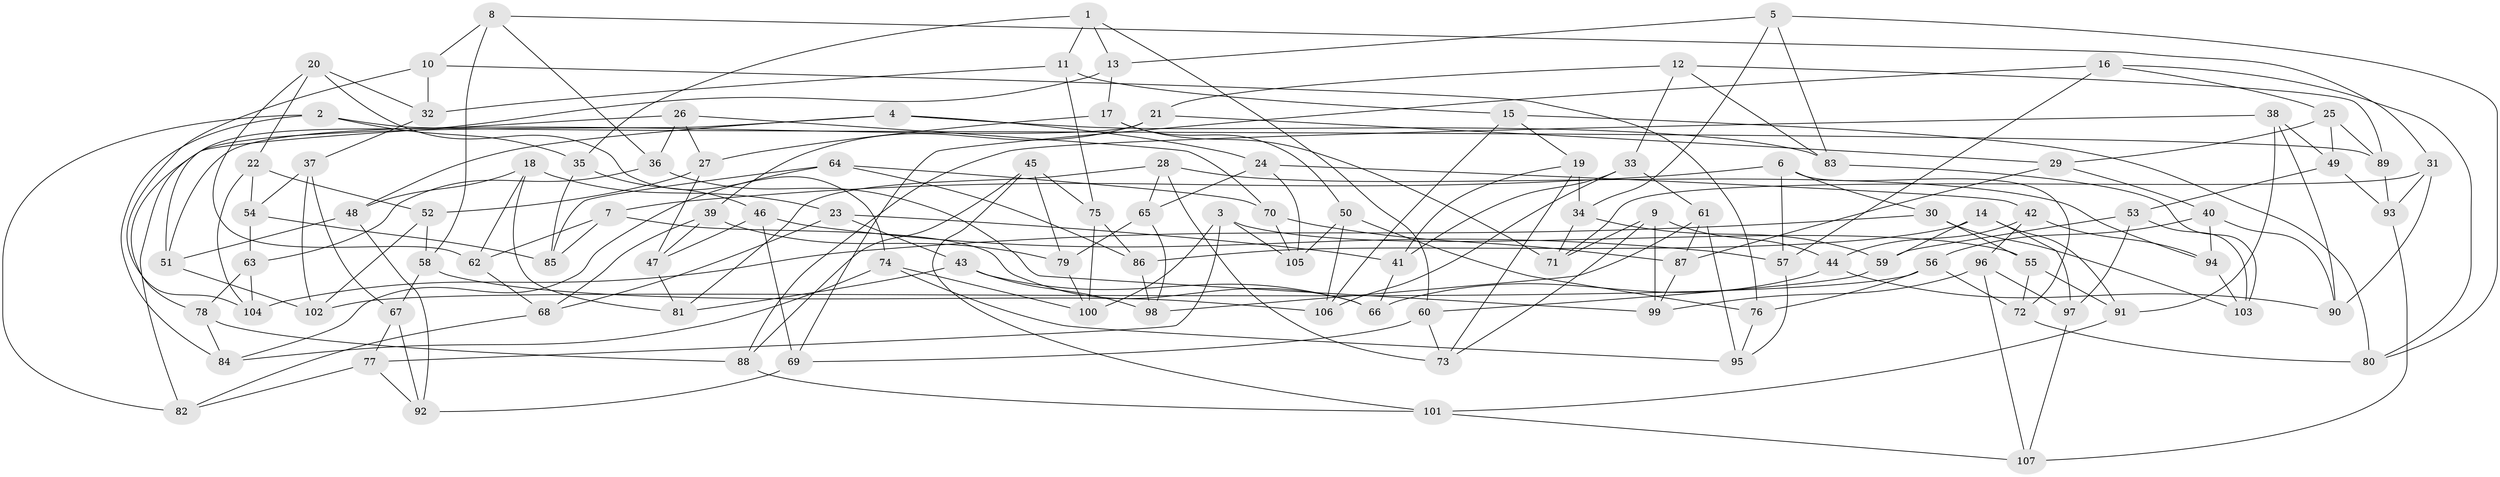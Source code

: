 // coarse degree distribution, {6: 0.6507936507936508, 4: 0.2857142857142857, 5: 0.047619047619047616, 3: 0.015873015873015872}
// Generated by graph-tools (version 1.1) at 2025/42/03/06/25 10:42:19]
// undirected, 107 vertices, 214 edges
graph export_dot {
graph [start="1"]
  node [color=gray90,style=filled];
  1;
  2;
  3;
  4;
  5;
  6;
  7;
  8;
  9;
  10;
  11;
  12;
  13;
  14;
  15;
  16;
  17;
  18;
  19;
  20;
  21;
  22;
  23;
  24;
  25;
  26;
  27;
  28;
  29;
  30;
  31;
  32;
  33;
  34;
  35;
  36;
  37;
  38;
  39;
  40;
  41;
  42;
  43;
  44;
  45;
  46;
  47;
  48;
  49;
  50;
  51;
  52;
  53;
  54;
  55;
  56;
  57;
  58;
  59;
  60;
  61;
  62;
  63;
  64;
  65;
  66;
  67;
  68;
  69;
  70;
  71;
  72;
  73;
  74;
  75;
  76;
  77;
  78;
  79;
  80;
  81;
  82;
  83;
  84;
  85;
  86;
  87;
  88;
  89;
  90;
  91;
  92;
  93;
  94;
  95;
  96;
  97;
  98;
  99;
  100;
  101;
  102;
  103;
  104;
  105;
  106;
  107;
  1 -- 13;
  1 -- 60;
  1 -- 35;
  1 -- 11;
  2 -- 89;
  2 -- 35;
  2 -- 84;
  2 -- 82;
  3 -- 77;
  3 -- 105;
  3 -- 100;
  3 -- 55;
  4 -- 24;
  4 -- 83;
  4 -- 82;
  4 -- 48;
  5 -- 13;
  5 -- 34;
  5 -- 83;
  5 -- 80;
  6 -- 30;
  6 -- 7;
  6 -- 57;
  6 -- 72;
  7 -- 62;
  7 -- 85;
  7 -- 66;
  8 -- 36;
  8 -- 10;
  8 -- 58;
  8 -- 31;
  9 -- 99;
  9 -- 71;
  9 -- 44;
  9 -- 73;
  10 -- 76;
  10 -- 104;
  10 -- 32;
  11 -- 75;
  11 -- 32;
  11 -- 15;
  12 -- 83;
  12 -- 89;
  12 -- 21;
  12 -- 33;
  13 -- 17;
  13 -- 51;
  14 -- 86;
  14 -- 59;
  14 -- 97;
  14 -- 91;
  15 -- 80;
  15 -- 19;
  15 -- 106;
  16 -- 69;
  16 -- 25;
  16 -- 80;
  16 -- 57;
  17 -- 71;
  17 -- 50;
  17 -- 27;
  18 -- 62;
  18 -- 23;
  18 -- 48;
  18 -- 81;
  19 -- 34;
  19 -- 73;
  19 -- 41;
  20 -- 74;
  20 -- 32;
  20 -- 22;
  20 -- 62;
  21 -- 29;
  21 -- 39;
  21 -- 51;
  22 -- 104;
  22 -- 52;
  22 -- 54;
  23 -- 68;
  23 -- 43;
  23 -- 41;
  24 -- 42;
  24 -- 65;
  24 -- 105;
  25 -- 49;
  25 -- 29;
  25 -- 89;
  26 -- 70;
  26 -- 27;
  26 -- 36;
  26 -- 78;
  27 -- 52;
  27 -- 47;
  28 -- 94;
  28 -- 81;
  28 -- 65;
  28 -- 73;
  29 -- 87;
  29 -- 40;
  30 -- 103;
  30 -- 104;
  30 -- 55;
  31 -- 71;
  31 -- 90;
  31 -- 93;
  32 -- 37;
  33 -- 106;
  33 -- 61;
  33 -- 41;
  34 -- 59;
  34 -- 71;
  35 -- 46;
  35 -- 85;
  36 -- 99;
  36 -- 63;
  37 -- 67;
  37 -- 102;
  37 -- 54;
  38 -- 88;
  38 -- 90;
  38 -- 91;
  38 -- 49;
  39 -- 79;
  39 -- 68;
  39 -- 47;
  40 -- 94;
  40 -- 56;
  40 -- 90;
  41 -- 66;
  42 -- 96;
  42 -- 44;
  42 -- 94;
  43 -- 98;
  43 -- 66;
  43 -- 81;
  44 -- 90;
  44 -- 66;
  45 -- 75;
  45 -- 79;
  45 -- 101;
  45 -- 88;
  46 -- 57;
  46 -- 47;
  46 -- 69;
  47 -- 81;
  48 -- 51;
  48 -- 92;
  49 -- 53;
  49 -- 93;
  50 -- 105;
  50 -- 106;
  50 -- 76;
  51 -- 102;
  52 -- 58;
  52 -- 102;
  53 -- 59;
  53 -- 103;
  53 -- 97;
  54 -- 85;
  54 -- 63;
  55 -- 72;
  55 -- 91;
  56 -- 72;
  56 -- 76;
  56 -- 102;
  57 -- 95;
  58 -- 67;
  58 -- 106;
  59 -- 60;
  60 -- 69;
  60 -- 73;
  61 -- 87;
  61 -- 98;
  61 -- 95;
  62 -- 68;
  63 -- 104;
  63 -- 78;
  64 -- 84;
  64 -- 70;
  64 -- 86;
  64 -- 85;
  65 -- 79;
  65 -- 98;
  67 -- 92;
  67 -- 77;
  68 -- 82;
  69 -- 92;
  70 -- 105;
  70 -- 87;
  72 -- 80;
  74 -- 95;
  74 -- 84;
  74 -- 100;
  75 -- 100;
  75 -- 86;
  76 -- 95;
  77 -- 92;
  77 -- 82;
  78 -- 84;
  78 -- 88;
  79 -- 100;
  83 -- 103;
  86 -- 98;
  87 -- 99;
  88 -- 101;
  89 -- 93;
  91 -- 101;
  93 -- 107;
  94 -- 103;
  96 -- 99;
  96 -- 97;
  96 -- 107;
  97 -- 107;
  101 -- 107;
}
